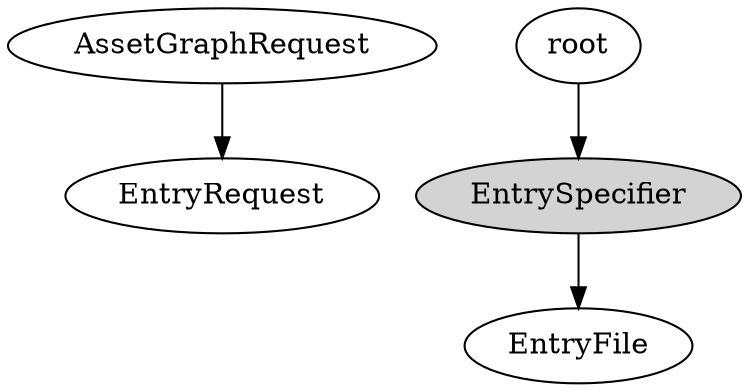 digraph {
    subgraph RequestGraph {
        AssetGraphRequest -> EntryRequest
        EntryRequest
    }

    subgraph AssetGraph {
        root -> EntrySpecifier
        EntrySpecifier [style=filled]
        EntrySpecifier -> EntryFile
    }
}
